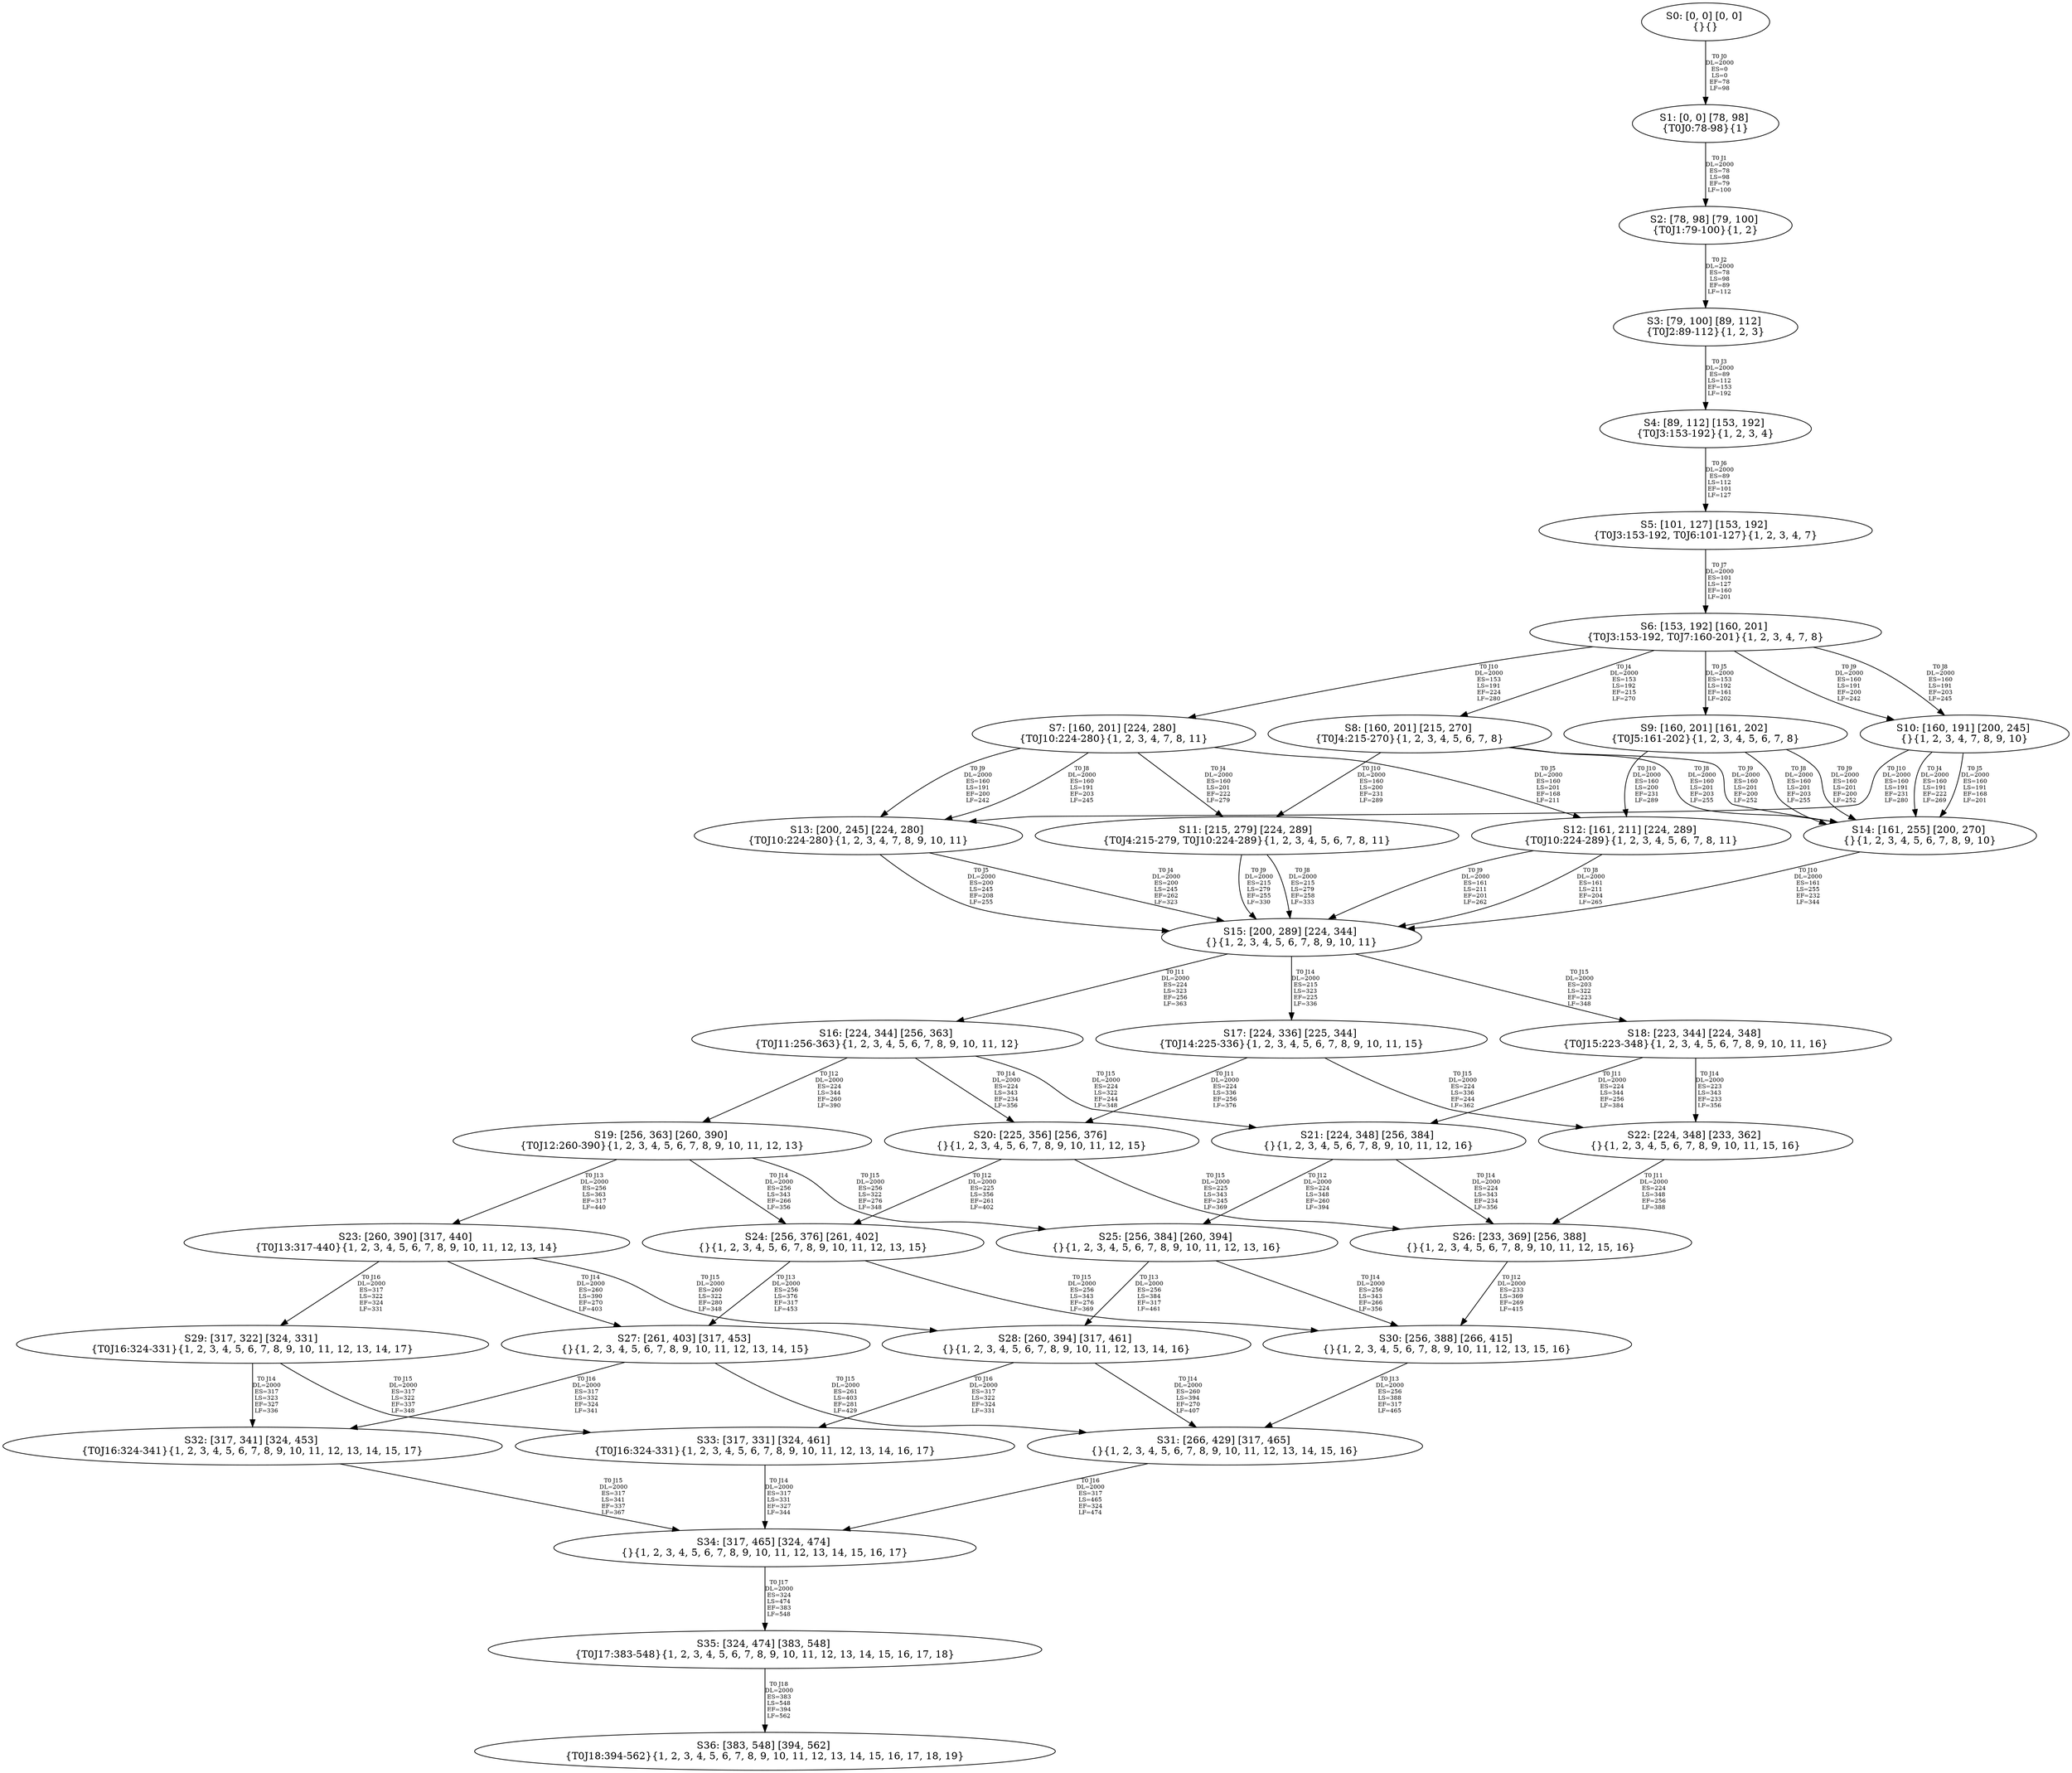 digraph {
	S0[label="S0: [0, 0] [0, 0] \n{}{}"];
	S1[label="S1: [0, 0] [78, 98] \n{T0J0:78-98}{1}"];
	S2[label="S2: [78, 98] [79, 100] \n{T0J1:79-100}{1, 2}"];
	S3[label="S3: [79, 100] [89, 112] \n{T0J2:89-112}{1, 2, 3}"];
	S4[label="S4: [89, 112] [153, 192] \n{T0J3:153-192}{1, 2, 3, 4}"];
	S5[label="S5: [101, 127] [153, 192] \n{T0J3:153-192, T0J6:101-127}{1, 2, 3, 4, 7}"];
	S6[label="S6: [153, 192] [160, 201] \n{T0J3:153-192, T0J7:160-201}{1, 2, 3, 4, 7, 8}"];
	S7[label="S7: [160, 201] [224, 280] \n{T0J10:224-280}{1, 2, 3, 4, 7, 8, 11}"];
	S8[label="S8: [160, 201] [215, 270] \n{T0J4:215-270}{1, 2, 3, 4, 5, 6, 7, 8}"];
	S9[label="S9: [160, 201] [161, 202] \n{T0J5:161-202}{1, 2, 3, 4, 5, 6, 7, 8}"];
	S10[label="S10: [160, 191] [200, 245] \n{}{1, 2, 3, 4, 7, 8, 9, 10}"];
	S11[label="S11: [215, 279] [224, 289] \n{T0J4:215-279, T0J10:224-289}{1, 2, 3, 4, 5, 6, 7, 8, 11}"];
	S12[label="S12: [161, 211] [224, 289] \n{T0J10:224-289}{1, 2, 3, 4, 5, 6, 7, 8, 11}"];
	S13[label="S13: [200, 245] [224, 280] \n{T0J10:224-280}{1, 2, 3, 4, 7, 8, 9, 10, 11}"];
	S14[label="S14: [161, 255] [200, 270] \n{}{1, 2, 3, 4, 5, 6, 7, 8, 9, 10}"];
	S15[label="S15: [200, 289] [224, 344] \n{}{1, 2, 3, 4, 5, 6, 7, 8, 9, 10, 11}"];
	S16[label="S16: [224, 344] [256, 363] \n{T0J11:256-363}{1, 2, 3, 4, 5, 6, 7, 8, 9, 10, 11, 12}"];
	S17[label="S17: [224, 336] [225, 344] \n{T0J14:225-336}{1, 2, 3, 4, 5, 6, 7, 8, 9, 10, 11, 15}"];
	S18[label="S18: [223, 344] [224, 348] \n{T0J15:223-348}{1, 2, 3, 4, 5, 6, 7, 8, 9, 10, 11, 16}"];
	S19[label="S19: [256, 363] [260, 390] \n{T0J12:260-390}{1, 2, 3, 4, 5, 6, 7, 8, 9, 10, 11, 12, 13}"];
	S20[label="S20: [225, 356] [256, 376] \n{}{1, 2, 3, 4, 5, 6, 7, 8, 9, 10, 11, 12, 15}"];
	S21[label="S21: [224, 348] [256, 384] \n{}{1, 2, 3, 4, 5, 6, 7, 8, 9, 10, 11, 12, 16}"];
	S22[label="S22: [224, 348] [233, 362] \n{}{1, 2, 3, 4, 5, 6, 7, 8, 9, 10, 11, 15, 16}"];
	S23[label="S23: [260, 390] [317, 440] \n{T0J13:317-440}{1, 2, 3, 4, 5, 6, 7, 8, 9, 10, 11, 12, 13, 14}"];
	S24[label="S24: [256, 376] [261, 402] \n{}{1, 2, 3, 4, 5, 6, 7, 8, 9, 10, 11, 12, 13, 15}"];
	S25[label="S25: [256, 384] [260, 394] \n{}{1, 2, 3, 4, 5, 6, 7, 8, 9, 10, 11, 12, 13, 16}"];
	S26[label="S26: [233, 369] [256, 388] \n{}{1, 2, 3, 4, 5, 6, 7, 8, 9, 10, 11, 12, 15, 16}"];
	S27[label="S27: [261, 403] [317, 453] \n{}{1, 2, 3, 4, 5, 6, 7, 8, 9, 10, 11, 12, 13, 14, 15}"];
	S28[label="S28: [260, 394] [317, 461] \n{}{1, 2, 3, 4, 5, 6, 7, 8, 9, 10, 11, 12, 13, 14, 16}"];
	S29[label="S29: [317, 322] [324, 331] \n{T0J16:324-331}{1, 2, 3, 4, 5, 6, 7, 8, 9, 10, 11, 12, 13, 14, 17}"];
	S30[label="S30: [256, 388] [266, 415] \n{}{1, 2, 3, 4, 5, 6, 7, 8, 9, 10, 11, 12, 13, 15, 16}"];
	S31[label="S31: [266, 429] [317, 465] \n{}{1, 2, 3, 4, 5, 6, 7, 8, 9, 10, 11, 12, 13, 14, 15, 16}"];
	S32[label="S32: [317, 341] [324, 453] \n{T0J16:324-341}{1, 2, 3, 4, 5, 6, 7, 8, 9, 10, 11, 12, 13, 14, 15, 17}"];
	S33[label="S33: [317, 331] [324, 461] \n{T0J16:324-331}{1, 2, 3, 4, 5, 6, 7, 8, 9, 10, 11, 12, 13, 14, 16, 17}"];
	S34[label="S34: [317, 465] [324, 474] \n{}{1, 2, 3, 4, 5, 6, 7, 8, 9, 10, 11, 12, 13, 14, 15, 16, 17}"];
	S35[label="S35: [324, 474] [383, 548] \n{T0J17:383-548}{1, 2, 3, 4, 5, 6, 7, 8, 9, 10, 11, 12, 13, 14, 15, 16, 17, 18}"];
	S36[label="S36: [383, 548] [394, 562] \n{T0J18:394-562}{1, 2, 3, 4, 5, 6, 7, 8, 9, 10, 11, 12, 13, 14, 15, 16, 17, 18, 19}"];
	S0 -> S1[label="T0 J0\nDL=2000\nES=0\nLS=0\nEF=78\nLF=98",fontsize=8];
	S1 -> S2[label="T0 J1\nDL=2000\nES=78\nLS=98\nEF=79\nLF=100",fontsize=8];
	S2 -> S3[label="T0 J2\nDL=2000\nES=78\nLS=98\nEF=89\nLF=112",fontsize=8];
	S3 -> S4[label="T0 J3\nDL=2000\nES=89\nLS=112\nEF=153\nLF=192",fontsize=8];
	S4 -> S5[label="T0 J6\nDL=2000\nES=89\nLS=112\nEF=101\nLF=127",fontsize=8];
	S5 -> S6[label="T0 J7\nDL=2000\nES=101\nLS=127\nEF=160\nLF=201",fontsize=8];
	S6 -> S8[label="T0 J4\nDL=2000\nES=153\nLS=192\nEF=215\nLF=270",fontsize=8];
	S6 -> S9[label="T0 J5\nDL=2000\nES=153\nLS=192\nEF=161\nLF=202",fontsize=8];
	S6 -> S10[label="T0 J8\nDL=2000\nES=160\nLS=191\nEF=203\nLF=245",fontsize=8];
	S6 -> S10[label="T0 J9\nDL=2000\nES=160\nLS=191\nEF=200\nLF=242",fontsize=8];
	S6 -> S7[label="T0 J10\nDL=2000\nES=153\nLS=191\nEF=224\nLF=280",fontsize=8];
	S7 -> S11[label="T0 J4\nDL=2000\nES=160\nLS=201\nEF=222\nLF=279",fontsize=8];
	S7 -> S12[label="T0 J5\nDL=2000\nES=160\nLS=201\nEF=168\nLF=211",fontsize=8];
	S7 -> S13[label="T0 J8\nDL=2000\nES=160\nLS=191\nEF=203\nLF=245",fontsize=8];
	S7 -> S13[label="T0 J9\nDL=2000\nES=160\nLS=191\nEF=200\nLF=242",fontsize=8];
	S8 -> S14[label="T0 J8\nDL=2000\nES=160\nLS=201\nEF=203\nLF=255",fontsize=8];
	S8 -> S14[label="T0 J9\nDL=2000\nES=160\nLS=201\nEF=200\nLF=252",fontsize=8];
	S8 -> S11[label="T0 J10\nDL=2000\nES=160\nLS=200\nEF=231\nLF=289",fontsize=8];
	S9 -> S14[label="T0 J8\nDL=2000\nES=160\nLS=201\nEF=203\nLF=255",fontsize=8];
	S9 -> S14[label="T0 J9\nDL=2000\nES=160\nLS=201\nEF=200\nLF=252",fontsize=8];
	S9 -> S12[label="T0 J10\nDL=2000\nES=160\nLS=200\nEF=231\nLF=289",fontsize=8];
	S10 -> S14[label="T0 J4\nDL=2000\nES=160\nLS=191\nEF=222\nLF=269",fontsize=8];
	S10 -> S14[label="T0 J5\nDL=2000\nES=160\nLS=191\nEF=168\nLF=201",fontsize=8];
	S10 -> S13[label="T0 J10\nDL=2000\nES=160\nLS=191\nEF=231\nLF=280",fontsize=8];
	S11 -> S15[label="T0 J8\nDL=2000\nES=215\nLS=279\nEF=258\nLF=333",fontsize=8];
	S11 -> S15[label="T0 J9\nDL=2000\nES=215\nLS=279\nEF=255\nLF=330",fontsize=8];
	S12 -> S15[label="T0 J8\nDL=2000\nES=161\nLS=211\nEF=204\nLF=265",fontsize=8];
	S12 -> S15[label="T0 J9\nDL=2000\nES=161\nLS=211\nEF=201\nLF=262",fontsize=8];
	S13 -> S15[label="T0 J4\nDL=2000\nES=200\nLS=245\nEF=262\nLF=323",fontsize=8];
	S13 -> S15[label="T0 J5\nDL=2000\nES=200\nLS=245\nEF=208\nLF=255",fontsize=8];
	S14 -> S15[label="T0 J10\nDL=2000\nES=161\nLS=255\nEF=232\nLF=344",fontsize=8];
	S15 -> S16[label="T0 J11\nDL=2000\nES=224\nLS=323\nEF=256\nLF=363",fontsize=8];
	S15 -> S17[label="T0 J14\nDL=2000\nES=215\nLS=323\nEF=225\nLF=336",fontsize=8];
	S15 -> S18[label="T0 J15\nDL=2000\nES=203\nLS=322\nEF=223\nLF=348",fontsize=8];
	S16 -> S19[label="T0 J12\nDL=2000\nES=224\nLS=344\nEF=260\nLF=390",fontsize=8];
	S16 -> S20[label="T0 J14\nDL=2000\nES=224\nLS=343\nEF=234\nLF=356",fontsize=8];
	S16 -> S21[label="T0 J15\nDL=2000\nES=224\nLS=322\nEF=244\nLF=348",fontsize=8];
	S17 -> S20[label="T0 J11\nDL=2000\nES=224\nLS=336\nEF=256\nLF=376",fontsize=8];
	S17 -> S22[label="T0 J15\nDL=2000\nES=224\nLS=336\nEF=244\nLF=362",fontsize=8];
	S18 -> S21[label="T0 J11\nDL=2000\nES=224\nLS=344\nEF=256\nLF=384",fontsize=8];
	S18 -> S22[label="T0 J14\nDL=2000\nES=223\nLS=343\nEF=233\nLF=356",fontsize=8];
	S19 -> S23[label="T0 J13\nDL=2000\nES=256\nLS=363\nEF=317\nLF=440",fontsize=8];
	S19 -> S24[label="T0 J14\nDL=2000\nES=256\nLS=343\nEF=266\nLF=356",fontsize=8];
	S19 -> S25[label="T0 J15\nDL=2000\nES=256\nLS=322\nEF=276\nLF=348",fontsize=8];
	S20 -> S24[label="T0 J12\nDL=2000\nES=225\nLS=356\nEF=261\nLF=402",fontsize=8];
	S20 -> S26[label="T0 J15\nDL=2000\nES=225\nLS=343\nEF=245\nLF=369",fontsize=8];
	S21 -> S25[label="T0 J12\nDL=2000\nES=224\nLS=348\nEF=260\nLF=394",fontsize=8];
	S21 -> S26[label="T0 J14\nDL=2000\nES=224\nLS=343\nEF=234\nLF=356",fontsize=8];
	S22 -> S26[label="T0 J11\nDL=2000\nES=224\nLS=348\nEF=256\nLF=388",fontsize=8];
	S23 -> S27[label="T0 J14\nDL=2000\nES=260\nLS=390\nEF=270\nLF=403",fontsize=8];
	S23 -> S28[label="T0 J15\nDL=2000\nES=260\nLS=322\nEF=280\nLF=348",fontsize=8];
	S23 -> S29[label="T0 J16\nDL=2000\nES=317\nLS=322\nEF=324\nLF=331",fontsize=8];
	S24 -> S27[label="T0 J13\nDL=2000\nES=256\nLS=376\nEF=317\nLF=453",fontsize=8];
	S24 -> S30[label="T0 J15\nDL=2000\nES=256\nLS=343\nEF=276\nLF=369",fontsize=8];
	S25 -> S28[label="T0 J13\nDL=2000\nES=256\nLS=384\nEF=317\nLF=461",fontsize=8];
	S25 -> S30[label="T0 J14\nDL=2000\nES=256\nLS=343\nEF=266\nLF=356",fontsize=8];
	S26 -> S30[label="T0 J12\nDL=2000\nES=233\nLS=369\nEF=269\nLF=415",fontsize=8];
	S27 -> S31[label="T0 J15\nDL=2000\nES=261\nLS=403\nEF=281\nLF=429",fontsize=8];
	S27 -> S32[label="T0 J16\nDL=2000\nES=317\nLS=332\nEF=324\nLF=341",fontsize=8];
	S28 -> S31[label="T0 J14\nDL=2000\nES=260\nLS=394\nEF=270\nLF=407",fontsize=8];
	S28 -> S33[label="T0 J16\nDL=2000\nES=317\nLS=322\nEF=324\nLF=331",fontsize=8];
	S29 -> S32[label="T0 J14\nDL=2000\nES=317\nLS=323\nEF=327\nLF=336",fontsize=8];
	S29 -> S33[label="T0 J15\nDL=2000\nES=317\nLS=322\nEF=337\nLF=348",fontsize=8];
	S30 -> S31[label="T0 J13\nDL=2000\nES=256\nLS=388\nEF=317\nLF=465",fontsize=8];
	S31 -> S34[label="T0 J16\nDL=2000\nES=317\nLS=465\nEF=324\nLF=474",fontsize=8];
	S32 -> S34[label="T0 J15\nDL=2000\nES=317\nLS=341\nEF=337\nLF=367",fontsize=8];
	S33 -> S34[label="T0 J14\nDL=2000\nES=317\nLS=331\nEF=327\nLF=344",fontsize=8];
	S34 -> S35[label="T0 J17\nDL=2000\nES=324\nLS=474\nEF=383\nLF=548",fontsize=8];
	S35 -> S36[label="T0 J18\nDL=2000\nES=383\nLS=548\nEF=394\nLF=562",fontsize=8];
}
